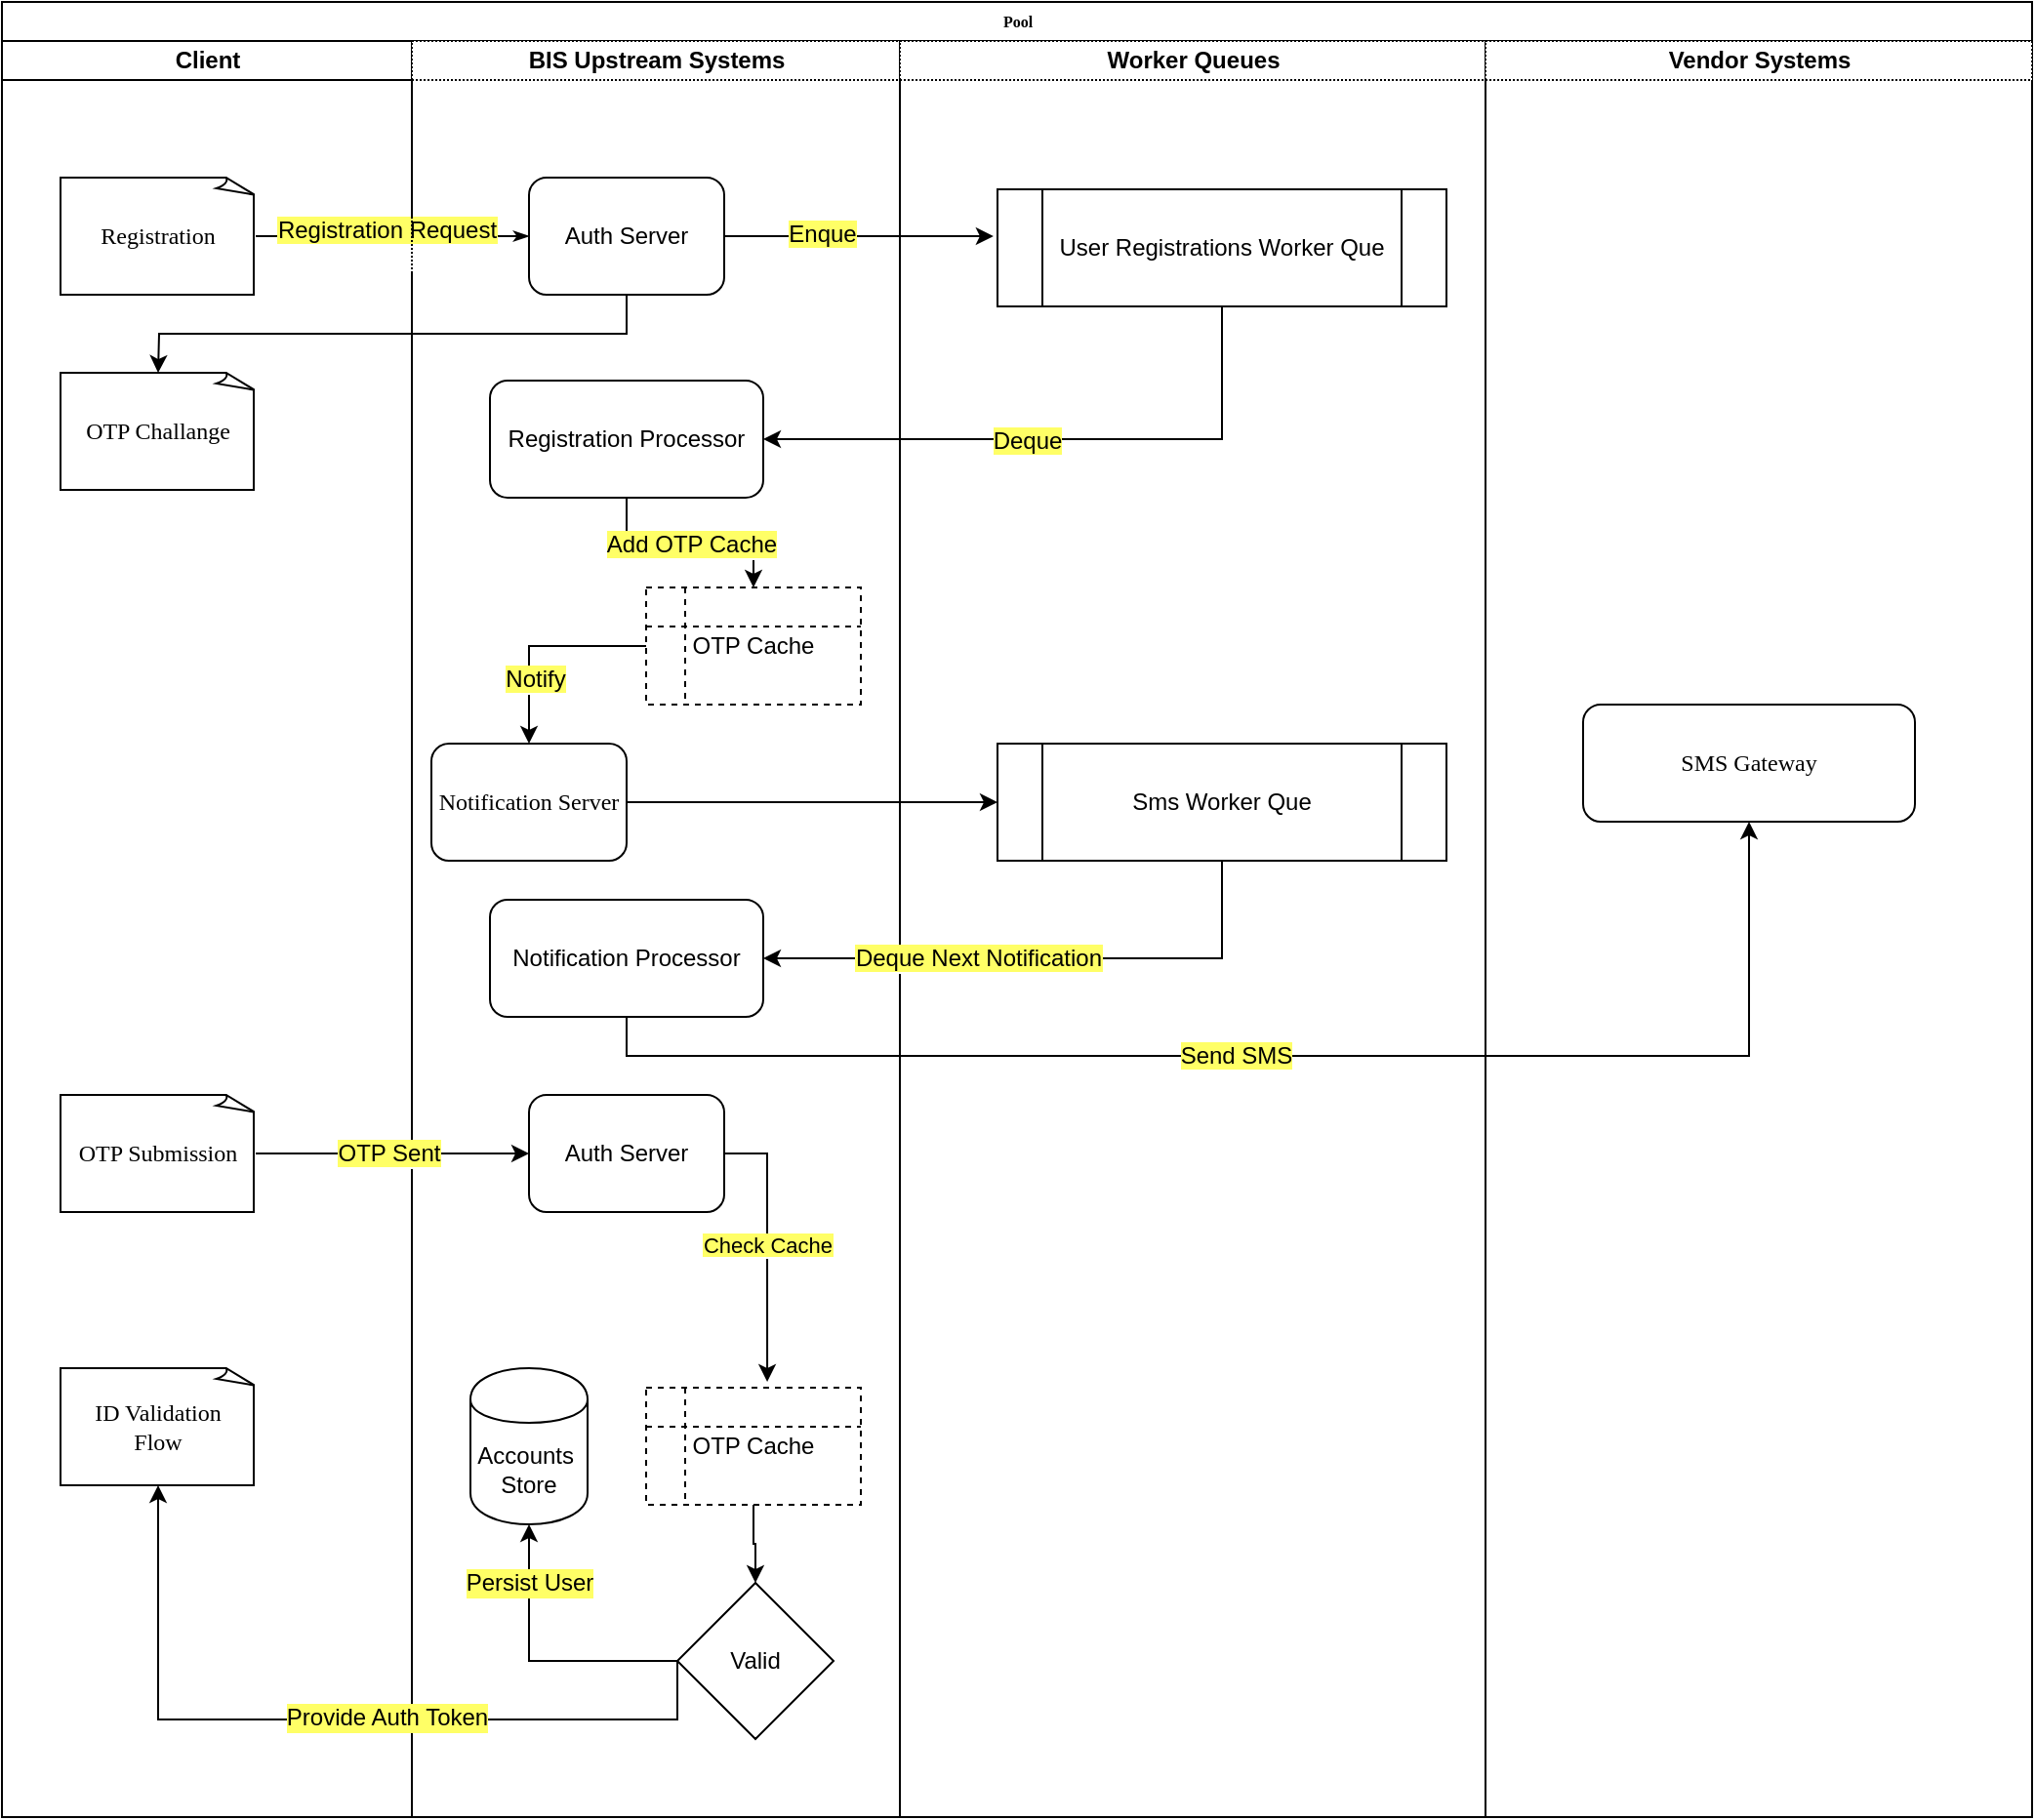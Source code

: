 <mxfile version="12.1.3" type="github" pages="3">
  <diagram id="dcyfM6stVvTlUoeN7eC1" name="Registration">
    <mxGraphModel dx="1412" dy="827" grid="1" gridSize="10" guides="1" tooltips="1" connect="1" arrows="1" fold="1" page="1" pageScale="1" pageWidth="827" pageHeight="1169" math="0" shadow="0">
      <root>
        <mxCell id="lUVY2qAvAQEqJGX8FMga-0"/>
        <mxCell id="lUVY2qAvAQEqJGX8FMga-1" parent="lUVY2qAvAQEqJGX8FMga-0"/>
        <mxCell id="lUVY2qAvAQEqJGX8FMga-2" value="Pool" style="swimlane;html=1;childLayout=stackLayout;startSize=20;rounded=0;shadow=0;labelBackgroundColor=none;strokeColor=#000000;strokeWidth=1;fillColor=#ffffff;fontFamily=Verdana;fontSize=8;fontColor=#000000;align=center;" vertex="1" parent="lUVY2qAvAQEqJGX8FMga-1">
          <mxGeometry x="70" y="40" width="1040" height="930" as="geometry"/>
        </mxCell>
        <mxCell id="lUVY2qAvAQEqJGX8FMga-3" value="Client" style="swimlane;html=1;startSize=20;" vertex="1" parent="lUVY2qAvAQEqJGX8FMga-2">
          <mxGeometry y="20" width="210" height="910" as="geometry"/>
        </mxCell>
        <mxCell id="lUVY2qAvAQEqJGX8FMga-4" value="&lt;font style=&quot;font-size: 12px&quot;&gt;Registration&lt;br&gt;&lt;/font&gt;" style="whiteSpace=wrap;html=1;shape=mxgraph.basic.document;shadow=0;fontFamily=Verdana;fontSize=8;fontColor=#000000;align=center;strokeColor=#000000;strokeWidth=1;fillColor=#ffffff;" vertex="1" parent="lUVY2qAvAQEqJGX8FMga-3">
          <mxGeometry x="30" y="70" width="100" height="60" as="geometry"/>
        </mxCell>
        <mxCell id="lUVY2qAvAQEqJGX8FMga-5" value="&lt;font style=&quot;font-size: 12px&quot;&gt;OTP Challange&lt;/font&gt;" style="whiteSpace=wrap;html=1;shape=mxgraph.basic.document;shadow=0;fontFamily=Verdana;fontSize=8;fontColor=#000000;align=center;strokeColor=#000000;strokeWidth=1;fillColor=#ffffff;" vertex="1" parent="lUVY2qAvAQEqJGX8FMga-3">
          <mxGeometry x="30" y="170" width="100" height="60" as="geometry"/>
        </mxCell>
        <mxCell id="lUVY2qAvAQEqJGX8FMga-6" value="&lt;font style=&quot;font-size: 12px&quot;&gt;OTP Submission&lt;/font&gt;" style="whiteSpace=wrap;html=1;shape=mxgraph.basic.document;shadow=0;fontFamily=Verdana;fontSize=8;fontColor=#000000;align=center;strokeColor=#000000;strokeWidth=1;fillColor=#ffffff;" vertex="1" parent="lUVY2qAvAQEqJGX8FMga-3">
          <mxGeometry x="30" y="540" width="100" height="60" as="geometry"/>
        </mxCell>
        <mxCell id="lUVY2qAvAQEqJGX8FMga-7" value="&lt;font style=&quot;font-size: 12px&quot;&gt;ID Validation&lt;br&gt;Flow&lt;br&gt;&lt;/font&gt;" style="whiteSpace=wrap;html=1;shape=mxgraph.basic.document;shadow=0;fontFamily=Verdana;fontSize=8;fontColor=#000000;align=center;strokeColor=#000000;strokeWidth=1;fillColor=#ffffff;" vertex="1" parent="lUVY2qAvAQEqJGX8FMga-3">
          <mxGeometry x="30" y="680" width="100" height="60" as="geometry"/>
        </mxCell>
        <mxCell id="lUVY2qAvAQEqJGX8FMga-8" style="edgeStyle=orthogonalEdgeStyle;rounded=1;html=1;labelBackgroundColor=none;startArrow=none;startFill=0;startSize=5;endArrow=classicThin;endFill=1;endSize=5;jettySize=auto;orthogonalLoop=1;strokeColor=#000000;strokeWidth=1;fontFamily=Verdana;fontSize=8;fontColor=#000000;entryX=0;entryY=0.5;entryDx=0;entryDy=0;" edge="1" parent="lUVY2qAvAQEqJGX8FMga-2" source="lUVY2qAvAQEqJGX8FMga-4" target="lUVY2qAvAQEqJGX8FMga-11">
          <mxGeometry relative="1" as="geometry">
            <mxPoint x="190" y="115" as="targetPoint"/>
          </mxGeometry>
        </mxCell>
        <mxCell id="lUVY2qAvAQEqJGX8FMga-9" value="&lt;span style=&quot;background-color: rgb(255 , 255 , 102)&quot;&gt;Registration Request&lt;br&gt;&lt;br&gt;&lt;/span&gt;" style="text;html=1;resizable=0;points=[];align=center;verticalAlign=middle;labelBackgroundColor=#ffffff;" vertex="1" connectable="0" parent="lUVY2qAvAQEqJGX8FMga-8">
          <mxGeometry x="-0.314" relative="1" as="geometry">
            <mxPoint x="19" y="4" as="offset"/>
          </mxGeometry>
        </mxCell>
        <mxCell id="lUVY2qAvAQEqJGX8FMga-10" value="BIS Upstream Systems" style="swimlane;html=1;startSize=20;dashed=1;dashPattern=1 1;" vertex="1" parent="lUVY2qAvAQEqJGX8FMga-2">
          <mxGeometry x="210" y="20" width="250" height="910" as="geometry"/>
        </mxCell>
        <mxCell id="lUVY2qAvAQEqJGX8FMga-11" value="&lt;p&gt;&lt;span id=&quot;docs-internal-guid-2077749d-7fff-49c3-02e4-d4d9bcf073a4&quot;&gt;&lt;span style=&quot;font-family: &amp;#34;arial&amp;#34; ; background-color: transparent ; vertical-align: baseline ; white-space: pre-wrap&quot;&gt;&lt;font style=&quot;font-size: 12px&quot;&gt;Auth Server&lt;/font&gt;&lt;/span&gt;&lt;/span&gt;&lt;/p&gt;" style="rounded=1;whiteSpace=wrap;html=1;shadow=0;labelBackgroundColor=none;strokeColor=#000000;strokeWidth=1;fillColor=#ffffff;fontFamily=Verdana;fontSize=8;fontColor=#000000;align=center;" vertex="1" parent="lUVY2qAvAQEqJGX8FMga-10">
          <mxGeometry x="60" y="70" width="100" height="60" as="geometry"/>
        </mxCell>
        <mxCell id="lUVY2qAvAQEqJGX8FMga-12" value="&lt;span style=&quot;font-family: &amp;#34;arial&amp;#34; ; font-size: 12px ; white-space: pre-wrap&quot;&gt;Notification Processor&lt;/span&gt;" style="rounded=1;whiteSpace=wrap;html=1;shadow=0;labelBackgroundColor=none;strokeColor=#000000;strokeWidth=1;fillColor=#ffffff;fontFamily=Verdana;fontSize=8;fontColor=#000000;align=center;" vertex="1" parent="lUVY2qAvAQEqJGX8FMga-10">
          <mxGeometry x="40" y="440" width="140" height="60" as="geometry"/>
        </mxCell>
        <mxCell id="lUVY2qAvAQEqJGX8FMga-13" value="OTP Cache" style="shape=internalStorage;whiteSpace=wrap;html=1;backgroundOutline=1;dashed=1;" vertex="1" parent="lUVY2qAvAQEqJGX8FMga-10">
          <mxGeometry x="120" y="280" width="110" height="60" as="geometry"/>
        </mxCell>
        <mxCell id="lUVY2qAvAQEqJGX8FMga-14" value="&lt;font style=&quot;font-size: 12px&quot;&gt;Notification Server&lt;/font&gt;" style="rounded=1;whiteSpace=wrap;html=1;shadow=0;labelBackgroundColor=none;strokeColor=#000000;strokeWidth=1;fillColor=#ffffff;fontFamily=Verdana;fontSize=8;fontColor=#000000;align=center;" vertex="1" parent="lUVY2qAvAQEqJGX8FMga-10">
          <mxGeometry x="10" y="360" width="100" height="60" as="geometry"/>
        </mxCell>
        <mxCell id="lUVY2qAvAQEqJGX8FMga-15" value="&lt;span style=&quot;background-color: rgb(255 , 255 , 102)&quot;&gt;Check Cache&lt;/span&gt;" style="edgeStyle=orthogonalEdgeStyle;rounded=0;orthogonalLoop=1;jettySize=auto;html=1;exitX=1;exitY=0.5;exitDx=0;exitDy=0;entryX=0.564;entryY=-0.05;entryDx=0;entryDy=0;entryPerimeter=0;" edge="1" parent="lUVY2qAvAQEqJGX8FMga-10" source="lUVY2qAvAQEqJGX8FMga-16" target="lUVY2qAvAQEqJGX8FMga-17">
          <mxGeometry relative="1" as="geometry"/>
        </mxCell>
        <mxCell id="lUVY2qAvAQEqJGX8FMga-16" value="&lt;p&gt;&lt;span id=&quot;docs-internal-guid-2077749d-7fff-49c3-02e4-d4d9bcf073a4&quot;&gt;&lt;span style=&quot;font-family: &amp;#34;arial&amp;#34; ; background-color: transparent ; vertical-align: baseline ; white-space: pre-wrap&quot;&gt;&lt;font style=&quot;font-size: 12px&quot;&gt;Auth Server&lt;/font&gt;&lt;/span&gt;&lt;/span&gt;&lt;/p&gt;" style="rounded=1;whiteSpace=wrap;html=1;shadow=0;labelBackgroundColor=none;strokeColor=#000000;strokeWidth=1;fillColor=#ffffff;fontFamily=Verdana;fontSize=8;fontColor=#000000;align=center;" vertex="1" parent="lUVY2qAvAQEqJGX8FMga-10">
          <mxGeometry x="60" y="540" width="100" height="60" as="geometry"/>
        </mxCell>
        <mxCell id="lUVY2qAvAQEqJGX8FMga-47" style="edgeStyle=orthogonalEdgeStyle;rounded=0;orthogonalLoop=1;jettySize=auto;html=1;exitX=0.5;exitY=1;exitDx=0;exitDy=0;" edge="1" parent="lUVY2qAvAQEqJGX8FMga-10" source="lUVY2qAvAQEqJGX8FMga-17" target="lUVY2qAvAQEqJGX8FMga-42">
          <mxGeometry relative="1" as="geometry"/>
        </mxCell>
        <mxCell id="lUVY2qAvAQEqJGX8FMga-17" value="OTP Cache" style="shape=internalStorage;whiteSpace=wrap;html=1;backgroundOutline=1;dashed=1;" vertex="1" parent="lUVY2qAvAQEqJGX8FMga-10">
          <mxGeometry x="120" y="690" width="110" height="60" as="geometry"/>
        </mxCell>
        <mxCell id="lUVY2qAvAQEqJGX8FMga-41" value="Accounts&amp;nbsp;&lt;br&gt;Store" style="shape=cylinder;whiteSpace=wrap;html=1;boundedLbl=1;backgroundOutline=1;" vertex="1" parent="lUVY2qAvAQEqJGX8FMga-10">
          <mxGeometry x="30" y="680" width="60" height="80" as="geometry"/>
        </mxCell>
        <mxCell id="lUVY2qAvAQEqJGX8FMga-43" style="edgeStyle=orthogonalEdgeStyle;rounded=0;orthogonalLoop=1;jettySize=auto;html=1;exitX=0;exitY=0.5;exitDx=0;exitDy=0;" edge="1" parent="lUVY2qAvAQEqJGX8FMga-10" source="lUVY2qAvAQEqJGX8FMga-42" target="lUVY2qAvAQEqJGX8FMga-41">
          <mxGeometry relative="1" as="geometry"/>
        </mxCell>
        <mxCell id="lUVY2qAvAQEqJGX8FMga-51" value="Persist User" style="text;html=1;resizable=0;points=[];align=center;verticalAlign=middle;labelBackgroundColor=#FFFF66;" vertex="1" connectable="0" parent="lUVY2qAvAQEqJGX8FMga-43">
          <mxGeometry y="-1" relative="1" as="geometry">
            <mxPoint x="-3" y="-39" as="offset"/>
          </mxGeometry>
        </mxCell>
        <mxCell id="lUVY2qAvAQEqJGX8FMga-42" value="Valid" style="rhombus;whiteSpace=wrap;html=1;" vertex="1" parent="lUVY2qAvAQEqJGX8FMga-10">
          <mxGeometry x="136" y="790" width="80" height="80" as="geometry"/>
        </mxCell>
        <mxCell id="lUVY2qAvAQEqJGX8FMga-36" style="edgeStyle=orthogonalEdgeStyle;rounded=0;orthogonalLoop=1;jettySize=auto;html=1;exitX=0;exitY=0.5;exitDx=0;exitDy=0;entryX=0.5;entryY=0;entryDx=0;entryDy=0;" edge="1" parent="lUVY2qAvAQEqJGX8FMga-10" source="lUVY2qAvAQEqJGX8FMga-13" target="lUVY2qAvAQEqJGX8FMga-14">
          <mxGeometry relative="1" as="geometry"/>
        </mxCell>
        <mxCell id="lUVY2qAvAQEqJGX8FMga-56" value="&lt;font color=&quot;#000000&quot; style=&quot;background-color: rgb(255 , 255 , 102)&quot;&gt;Notify&lt;/font&gt;" style="text;html=1;resizable=0;points=[];align=center;verticalAlign=middle;labelBackgroundColor=#ffffff;fontColor=#FFFF66;" vertex="1" connectable="0" parent="lUVY2qAvAQEqJGX8FMga-36">
          <mxGeometry x="0.036" y="17" relative="1" as="geometry">
            <mxPoint as="offset"/>
          </mxGeometry>
        </mxCell>
        <mxCell id="lUVY2qAvAQEqJGX8FMga-18" value="Worker Queues" style="swimlane;html=1;startSize=20;dashed=1;dashPattern=1 1;" vertex="1" parent="lUVY2qAvAQEqJGX8FMga-2">
          <mxGeometry x="460" y="20" width="300" height="910" as="geometry"/>
        </mxCell>
        <mxCell id="lUVY2qAvAQEqJGX8FMga-19" value="&lt;span id=&quot;docs-internal-guid-0f14bd20-7fff-1467-3f81-4064697fa3dc&quot;&gt;&lt;span style=&quot;font-family: &amp;#34;arial&amp;#34; ; background-color: transparent ; vertical-align: baseline ; white-space: pre-wrap&quot;&gt;&lt;font style=&quot;font-size: 12px&quot;&gt;User Registrations Worker Que&lt;/font&gt;&lt;/span&gt;&lt;/span&gt;" style="shape=process;whiteSpace=wrap;html=1;backgroundOutline=1;" vertex="1" parent="lUVY2qAvAQEqJGX8FMga-18">
          <mxGeometry x="50" y="76" width="230" height="60" as="geometry"/>
        </mxCell>
        <mxCell id="lUVY2qAvAQEqJGX8FMga-20" value="&lt;span id=&quot;docs-internal-guid-0f14bd20-7fff-1467-3f81-4064697fa3dc&quot;&gt;&lt;span style=&quot;font-family: &amp;#34;arial&amp;#34; ; background-color: transparent ; vertical-align: baseline ; white-space: pre-wrap&quot;&gt;&lt;font style=&quot;font-size: 12px&quot;&gt;Sms Worker Que&lt;/font&gt;&lt;/span&gt;&lt;/span&gt;" style="shape=process;whiteSpace=wrap;html=1;backgroundOutline=1;" vertex="1" parent="lUVY2qAvAQEqJGX8FMga-18">
          <mxGeometry x="50" y="360" width="230" height="60" as="geometry"/>
        </mxCell>
        <mxCell id="lUVY2qAvAQEqJGX8FMga-21" value="Vendor Systems" style="swimlane;html=1;startSize=20;dashed=1;dashPattern=1 1;" vertex="1" parent="lUVY2qAvAQEqJGX8FMga-2">
          <mxGeometry x="760" y="20" width="280" height="910" as="geometry"/>
        </mxCell>
        <mxCell id="lUVY2qAvAQEqJGX8FMga-22" value="&lt;font style=&quot;font-size: 12px&quot;&gt;SMS Gateway&lt;/font&gt;" style="rounded=1;whiteSpace=wrap;html=1;shadow=0;labelBackgroundColor=none;strokeColor=#000000;strokeWidth=1;fillColor=#ffffff;fontFamily=Verdana;fontSize=8;fontColor=#000000;align=center;" vertex="1" parent="lUVY2qAvAQEqJGX8FMga-21">
          <mxGeometry x="50" y="340" width="170" height="60" as="geometry"/>
        </mxCell>
        <mxCell id="lUVY2qAvAQEqJGX8FMga-23" style="edgeStyle=orthogonalEdgeStyle;rounded=0;orthogonalLoop=1;jettySize=auto;html=1;exitX=1;exitY=0.5;exitDx=0;exitDy=0;entryX=-0.009;entryY=0.4;entryDx=0;entryDy=0;entryPerimeter=0;" edge="1" parent="lUVY2qAvAQEqJGX8FMga-2" source="lUVY2qAvAQEqJGX8FMga-11" target="lUVY2qAvAQEqJGX8FMga-19">
          <mxGeometry relative="1" as="geometry"/>
        </mxCell>
        <mxCell id="lUVY2qAvAQEqJGX8FMga-24" value="&lt;span style=&quot;background-color: rgb(255 , 255 , 102)&quot;&gt;Enque&lt;/span&gt;" style="text;html=1;resizable=0;points=[];align=center;verticalAlign=middle;labelBackgroundColor=#ffffff;" vertex="1" connectable="0" parent="lUVY2qAvAQEqJGX8FMga-23">
          <mxGeometry x="-0.273" y="-2" relative="1" as="geometry">
            <mxPoint y="-3" as="offset"/>
          </mxGeometry>
        </mxCell>
        <mxCell id="lUVY2qAvAQEqJGX8FMga-25" style="edgeStyle=orthogonalEdgeStyle;rounded=0;orthogonalLoop=1;jettySize=auto;html=1;exitX=1;exitY=0.5;exitDx=0;exitDy=0;entryX=0;entryY=0.5;entryDx=0;entryDy=0;" edge="1" parent="lUVY2qAvAQEqJGX8FMga-2" source="lUVY2qAvAQEqJGX8FMga-14" target="lUVY2qAvAQEqJGX8FMga-20">
          <mxGeometry relative="1" as="geometry"/>
        </mxCell>
        <mxCell id="lUVY2qAvAQEqJGX8FMga-26" style="edgeStyle=orthogonalEdgeStyle;rounded=0;orthogonalLoop=1;jettySize=auto;html=1;exitX=0.5;exitY=1;exitDx=0;exitDy=0;entryX=1;entryY=0.5;entryDx=0;entryDy=0;" edge="1" parent="lUVY2qAvAQEqJGX8FMga-2" source="lUVY2qAvAQEqJGX8FMga-20" target="lUVY2qAvAQEqJGX8FMga-12">
          <mxGeometry relative="1" as="geometry"/>
        </mxCell>
        <mxCell id="lUVY2qAvAQEqJGX8FMga-27" value="&lt;span style=&quot;background-color: rgb(255 , 255 , 102)&quot;&gt;Deque Next Notification&lt;/span&gt;" style="text;html=1;resizable=0;points=[];align=center;verticalAlign=middle;labelBackgroundColor=#ffffff;" vertex="1" connectable="0" parent="lUVY2qAvAQEqJGX8FMga-26">
          <mxGeometry x="0.228" relative="1" as="geometry">
            <mxPoint as="offset"/>
          </mxGeometry>
        </mxCell>
        <mxCell id="lUVY2qAvAQEqJGX8FMga-28" style="edgeStyle=orthogonalEdgeStyle;rounded=0;orthogonalLoop=1;jettySize=auto;html=1;exitX=0.5;exitY=1;exitDx=0;exitDy=0;entryX=0.5;entryY=1;entryDx=0;entryDy=0;" edge="1" parent="lUVY2qAvAQEqJGX8FMga-2" source="lUVY2qAvAQEqJGX8FMga-12" target="lUVY2qAvAQEqJGX8FMga-22">
          <mxGeometry relative="1" as="geometry"/>
        </mxCell>
        <mxCell id="lUVY2qAvAQEqJGX8FMga-53" value="&lt;font color=&quot;#000000&quot; style=&quot;background-color: rgb(255 , 255 , 102)&quot;&gt;Send SMS&lt;/font&gt;" style="text;html=1;resizable=0;points=[];align=center;verticalAlign=middle;labelBackgroundColor=#ffffff;fontColor=#FFFF66;" vertex="1" connectable="0" parent="lUVY2qAvAQEqJGX8FMga-28">
          <mxGeometry x="-0.15" y="2" relative="1" as="geometry">
            <mxPoint x="28" y="2" as="offset"/>
          </mxGeometry>
        </mxCell>
        <mxCell id="lUVY2qAvAQEqJGX8FMga-29" style="edgeStyle=orthogonalEdgeStyle;rounded=0;orthogonalLoop=1;jettySize=auto;html=1;exitX=1;exitY=0.5;exitDx=0;exitDy=0;exitPerimeter=0;entryX=0;entryY=0.5;entryDx=0;entryDy=0;" edge="1" parent="lUVY2qAvAQEqJGX8FMga-2" source="lUVY2qAvAQEqJGX8FMga-6" target="lUVY2qAvAQEqJGX8FMga-16">
          <mxGeometry relative="1" as="geometry"/>
        </mxCell>
        <mxCell id="lUVY2qAvAQEqJGX8FMga-30" value="&lt;span style=&quot;background-color: rgb(255 , 255 , 102)&quot;&gt;OTP Sent&lt;/span&gt;" style="text;html=1;resizable=0;points=[];align=center;verticalAlign=middle;labelBackgroundColor=#ffffff;" vertex="1" connectable="0" parent="lUVY2qAvAQEqJGX8FMga-29">
          <mxGeometry x="-0.2" y="-3" relative="1" as="geometry">
            <mxPoint x="12" y="-3" as="offset"/>
          </mxGeometry>
        </mxCell>
        <mxCell id="lUVY2qAvAQEqJGX8FMga-48" style="edgeStyle=orthogonalEdgeStyle;rounded=0;orthogonalLoop=1;jettySize=auto;html=1;exitX=0;exitY=0.5;exitDx=0;exitDy=0;" edge="1" parent="lUVY2qAvAQEqJGX8FMga-2" source="lUVY2qAvAQEqJGX8FMga-42" target="lUVY2qAvAQEqJGX8FMga-7">
          <mxGeometry relative="1" as="geometry">
            <Array as="points">
              <mxPoint x="346" y="880"/>
              <mxPoint x="80" y="880"/>
            </Array>
          </mxGeometry>
        </mxCell>
        <mxCell id="lUVY2qAvAQEqJGX8FMga-50" value="Provide Auth Token" style="text;html=1;resizable=0;points=[];align=center;verticalAlign=middle;labelBackgroundColor=#FFFF66;" vertex="1" connectable="0" parent="lUVY2qAvAQEqJGX8FMga-48">
          <mxGeometry x="-0.14" y="-1" relative="1" as="geometry">
            <mxPoint as="offset"/>
          </mxGeometry>
        </mxCell>
        <mxCell id="lUVY2qAvAQEqJGX8FMga-32" style="edgeStyle=orthogonalEdgeStyle;rounded=0;orthogonalLoop=1;jettySize=auto;html=1;exitX=0.5;exitY=1;exitDx=0;exitDy=0;" edge="1" parent="lUVY2qAvAQEqJGX8FMga-1" source="lUVY2qAvAQEqJGX8FMga-11">
          <mxGeometry relative="1" as="geometry">
            <mxPoint x="150" y="230" as="targetPoint"/>
          </mxGeometry>
        </mxCell>
        <mxCell id="lUVY2qAvAQEqJGX8FMga-34" value="Text" style="text;html=1;resizable=0;points=[];autosize=1;align=left;verticalAlign=top;spacingTop=-4;" vertex="1" parent="lUVY2qAvAQEqJGX8FMga-1">
          <mxGeometry x="396" y="274" width="40" height="20" as="geometry"/>
        </mxCell>
        <mxCell id="lUVY2qAvAQEqJGX8FMga-35" style="edgeStyle=orthogonalEdgeStyle;rounded=0;orthogonalLoop=1;jettySize=auto;html=1;exitX=0.5;exitY=1;exitDx=0;exitDy=0;entryX=0.5;entryY=0;entryDx=0;entryDy=0;" edge="1" parent="lUVY2qAvAQEqJGX8FMga-1" source="lUVY2qAvAQEqJGX8FMga-37" target="lUVY2qAvAQEqJGX8FMga-13">
          <mxGeometry relative="1" as="geometry"/>
        </mxCell>
        <mxCell id="lUVY2qAvAQEqJGX8FMga-54" value="&lt;font color=&quot;#000000&quot; style=&quot;background-color: rgb(255 , 255 , 102)&quot;&gt;Add OTP Cache&lt;/font&gt;" style="text;html=1;resizable=0;points=[];align=center;verticalAlign=middle;labelBackgroundColor=#ffffff;fontColor=#FFFF66;" vertex="1" connectable="0" parent="lUVY2qAvAQEqJGX8FMga-35">
          <mxGeometry x="0.009" y="-1" relative="1" as="geometry">
            <mxPoint as="offset"/>
          </mxGeometry>
        </mxCell>
        <mxCell id="lUVY2qAvAQEqJGX8FMga-37" value="&lt;p&gt;&lt;font face=&quot;arial&quot;&gt;&lt;span style=&quot;font-size: 12px ; white-space: pre-wrap&quot;&gt;Registration Processor&lt;/span&gt;&lt;/font&gt;&lt;/p&gt;" style="rounded=1;whiteSpace=wrap;html=1;shadow=0;labelBackgroundColor=none;strokeColor=#000000;strokeWidth=1;fillColor=#ffffff;fontFamily=Verdana;fontSize=8;fontColor=#000000;align=center;" vertex="1" parent="lUVY2qAvAQEqJGX8FMga-1">
          <mxGeometry x="320" y="234" width="140" height="60" as="geometry"/>
        </mxCell>
        <mxCell id="lUVY2qAvAQEqJGX8FMga-38" style="edgeStyle=orthogonalEdgeStyle;rounded=0;orthogonalLoop=1;jettySize=auto;html=1;exitX=0.5;exitY=1;exitDx=0;exitDy=0;entryX=1;entryY=0.5;entryDx=0;entryDy=0;" edge="1" parent="lUVY2qAvAQEqJGX8FMga-1" source="lUVY2qAvAQEqJGX8FMga-19" target="lUVY2qAvAQEqJGX8FMga-37">
          <mxGeometry relative="1" as="geometry"/>
        </mxCell>
        <mxCell id="lUVY2qAvAQEqJGX8FMga-58" value="&lt;font color=&quot;#000000&quot; style=&quot;background-color: rgb(255 , 255 , 102)&quot;&gt;Deque&lt;/font&gt;" style="text;html=1;resizable=0;points=[];align=center;verticalAlign=middle;labelBackgroundColor=#ffffff;fontColor=#FFFF66;" vertex="1" connectable="0" parent="lUVY2qAvAQEqJGX8FMga-38">
          <mxGeometry x="0.109" y="1" relative="1" as="geometry">
            <mxPoint as="offset"/>
          </mxGeometry>
        </mxCell>
      </root>
    </mxGraphModel>
  </diagram>
  <diagram name="ID" id="74e2e168-ea6b-b213-b513-2b3c1d86103e">
    <mxGraphModel dx="1412" dy="827" grid="1" gridSize="10" guides="1" tooltips="1" connect="1" arrows="1" fold="1" page="1" pageScale="1" pageWidth="1100" pageHeight="850" background="#ffffff" math="0" shadow="0">
      <root>
        <mxCell id="0"/>
        <mxCell id="1" parent="0"/>
        <mxCell id="z_7m-ZPOb9QHffYncX77-1" value="Pool" style="swimlane;html=1;childLayout=stackLayout;startSize=20;rounded=0;shadow=0;labelBackgroundColor=none;strokeColor=#000000;strokeWidth=1;fillColor=#ffffff;fontFamily=Verdana;fontSize=8;fontColor=#000000;align=center;" vertex="1" parent="1">
          <mxGeometry x="70" y="40" width="1040" height="930" as="geometry"/>
        </mxCell>
        <mxCell id="z_7m-ZPOb9QHffYncX77-2" value="Client" style="swimlane;html=1;startSize=20;" vertex="1" parent="z_7m-ZPOb9QHffYncX77-1">
          <mxGeometry y="20" width="210" height="910" as="geometry"/>
        </mxCell>
        <mxCell id="z_7m-ZPOb9QHffYncX77-4" value="&lt;span style=&quot;font-size: 12px&quot;&gt;User &lt;br&gt;Dashboard&lt;br&gt;&lt;/span&gt;" style="whiteSpace=wrap;html=1;shape=mxgraph.basic.document;shadow=0;fontFamily=Verdana;fontSize=8;fontColor=#000000;align=center;strokeColor=#000000;strokeWidth=1;fillColor=#ffffff;" vertex="1" parent="z_7m-ZPOb9QHffYncX77-2">
          <mxGeometry x="30" y="550" width="100" height="60" as="geometry"/>
        </mxCell>
        <mxCell id="8EhYvlwMzN4X5RwRCufA-3" value="&lt;font color=&quot;#000000&quot;&gt;&lt;span style=&quot;background-color: rgb(255 , 255 , 255)&quot;&gt;Live Socket&lt;/span&gt;&lt;/font&gt;" style="rounded=0;whiteSpace=wrap;html=1;labelBackgroundColor=#FFFF66;fontColor=#FFFF66;" vertex="1" parent="z_7m-ZPOb9QHffYncX77-2">
          <mxGeometry x="30" y="40" width="100" height="60" as="geometry"/>
        </mxCell>
        <mxCell id="z_7m-ZPOb9QHffYncX77-3" value="&lt;font style=&quot;font-size: 12px&quot;&gt;ID Verification&amp;nbsp;&lt;br&gt;Form&lt;br&gt;&lt;/font&gt;" style="whiteSpace=wrap;html=1;shape=mxgraph.basic.document;shadow=0;fontFamily=Verdana;fontSize=8;fontColor=#000000;align=center;strokeColor=#000000;strokeWidth=1;fillColor=#ffffff;" vertex="1" parent="z_7m-ZPOb9QHffYncX77-2">
          <mxGeometry x="30" y="180" width="100" height="60" as="geometry"/>
        </mxCell>
        <mxCell id="jTRhSg3KFsaBN_3wpr6J-5" style="edgeStyle=orthogonalEdgeStyle;rounded=0;orthogonalLoop=1;jettySize=auto;html=1;exitX=0.5;exitY=1;exitDx=0;exitDy=0;entryX=0.5;entryY=0;entryDx=0;entryDy=0;entryPerimeter=0;fontColor=#FFFF66;" edge="1" parent="z_7m-ZPOb9QHffYncX77-2" source="8EhYvlwMzN4X5RwRCufA-57" target="z_7m-ZPOb9QHffYncX77-4">
          <mxGeometry relative="1" as="geometry"/>
        </mxCell>
        <mxCell id="8EhYvlwMzN4X5RwRCufA-57" value="&lt;font color=&quot;#000000&quot;&gt;&lt;span style=&quot;background-color: rgb(255 , 255 , 255)&quot;&gt;Live Socket&lt;/span&gt;&lt;/font&gt;" style="rounded=0;whiteSpace=wrap;html=1;labelBackgroundColor=#FFFF66;fontColor=#FFFF66;" vertex="1" parent="z_7m-ZPOb9QHffYncX77-2">
          <mxGeometry x="30" y="440" width="100" height="60" as="geometry"/>
        </mxCell>
        <mxCell id="z_7m-ZPOb9QHffYncX77-9" value="BIS Upstream Systems" style="swimlane;html=1;startSize=20;dashed=1;dashPattern=1 1;" vertex="1" parent="z_7m-ZPOb9QHffYncX77-1">
          <mxGeometry x="210" y="20" width="250" height="910" as="geometry"/>
        </mxCell>
        <mxCell id="z_7m-ZPOb9QHffYncX77-10" value="&lt;p&gt;&lt;span id=&quot;docs-internal-guid-2077749d-7fff-49c3-02e4-d4d9bcf073a4&quot;&gt;&lt;span style=&quot;font-family: &amp;#34;arial&amp;#34; ; background-color: transparent ; vertical-align: baseline ; white-space: pre-wrap&quot;&gt;&lt;font style=&quot;font-size: 12px&quot;&gt;Auth Server&lt;/font&gt;&lt;/span&gt;&lt;/span&gt;&lt;/p&gt;" style="rounded=1;whiteSpace=wrap;html=1;shadow=0;labelBackgroundColor=none;strokeColor=#000000;strokeWidth=1;fillColor=#ffffff;fontFamily=Verdana;fontSize=8;fontColor=#000000;align=center;" vertex="1" parent="z_7m-ZPOb9QHffYncX77-9">
          <mxGeometry x="70" y="140" width="100" height="60" as="geometry"/>
        </mxCell>
        <mxCell id="z_7m-ZPOb9QHffYncX77-44" value="&lt;p&gt;&lt;font face=&quot;arial&quot;&gt;&lt;span style=&quot;font-size: 12px ; white-space: pre-wrap&quot;&gt;Validation Processor&lt;/span&gt;&lt;/font&gt;&lt;/p&gt;" style="rounded=1;whiteSpace=wrap;html=1;shadow=0;labelBackgroundColor=none;strokeColor=#000000;strokeWidth=1;fillColor=#ffffff;fontFamily=Verdana;fontSize=8;fontColor=#000000;align=center;" vertex="1" parent="z_7m-ZPOb9QHffYncX77-9">
          <mxGeometry x="40" y="240" width="140" height="60" as="geometry"/>
        </mxCell>
        <mxCell id="8EhYvlwMzN4X5RwRCufA-9" value="&lt;font color=&quot;#000000&quot; style=&quot;background-color: rgb(255 , 255 , 102)&quot;&gt;Authenticate&lt;/font&gt;" style="edgeStyle=orthogonalEdgeStyle;rounded=0;orthogonalLoop=1;jettySize=auto;html=1;entryX=0.5;entryY=0;entryDx=0;entryDy=0;fontColor=#FFFF66;" edge="1" parent="z_7m-ZPOb9QHffYncX77-9" source="8EhYvlwMzN4X5RwRCufA-7" target="z_7m-ZPOb9QHffYncX77-10">
          <mxGeometry relative="1" as="geometry"/>
        </mxCell>
        <mxCell id="8EhYvlwMzN4X5RwRCufA-7" value="&lt;p&gt;&lt;span id=&quot;docs-internal-guid-2077749d-7fff-49c3-02e4-d4d9bcf073a4&quot;&gt;&lt;span style=&quot;font-family: &amp;#34;arial&amp;#34; ; background-color: transparent ; vertical-align: baseline ; white-space: pre-wrap&quot;&gt;&lt;font style=&quot;font-size: 12px&quot;&gt;Notification&lt;/font&gt;&lt;/span&gt;&lt;/span&gt;&lt;/p&gt;&lt;p&gt;&lt;span&gt;&lt;span style=&quot;font-family: &amp;#34;arial&amp;#34; ; background-color: transparent ; vertical-align: baseline ; white-space: pre-wrap&quot;&gt;&lt;font style=&quot;font-size: 12px&quot;&gt;Server&lt;/font&gt;&lt;/span&gt;&lt;/span&gt;&lt;/p&gt;" style="rounded=1;whiteSpace=wrap;html=1;shadow=0;labelBackgroundColor=none;strokeColor=#000000;strokeWidth=1;fillColor=#ffffff;fontFamily=Verdana;fontSize=8;fontColor=#000000;align=center;" vertex="1" parent="z_7m-ZPOb9QHffYncX77-9">
          <mxGeometry x="70" y="30" width="100" height="50" as="geometry"/>
        </mxCell>
        <mxCell id="jTRhSg3KFsaBN_3wpr6J-1" value="Accounts&amp;nbsp;&lt;br&gt;Store" style="shape=cylinder;whiteSpace=wrap;html=1;boundedLbl=1;backgroundOutline=1;" vertex="1" parent="z_7m-ZPOb9QHffYncX77-9">
          <mxGeometry x="160" y="440" width="60" height="80" as="geometry"/>
        </mxCell>
        <mxCell id="z_7m-ZPOb9QHffYncX77-24" value="Worker Queues" style="swimlane;html=1;startSize=20;dashed=1;dashPattern=1 1;" vertex="1" parent="z_7m-ZPOb9QHffYncX77-1">
          <mxGeometry x="460" y="20" width="300" height="910" as="geometry"/>
        </mxCell>
        <mxCell id="z_7m-ZPOb9QHffYncX77-25" value="&lt;span id=&quot;docs-internal-guid-0f14bd20-7fff-1467-3f81-4064697fa3dc&quot;&gt;&lt;span style=&quot;font-family: &amp;#34;arial&amp;#34; ; background-color: transparent ; vertical-align: baseline ; white-space: pre-wrap&quot;&gt;&lt;font style=&quot;font-size: 12px&quot;&gt;User Validation&lt;br/&gt;Worker Queue&lt;/font&gt;&lt;/span&gt;&lt;/span&gt;" style="shape=process;whiteSpace=wrap;html=1;backgroundOutline=1;" vertex="1" parent="z_7m-ZPOb9QHffYncX77-24">
          <mxGeometry x="50" y="76" width="230" height="60" as="geometry"/>
        </mxCell>
        <mxCell id="z_7m-ZPOb9QHffYncX77-29" style="edgeStyle=orthogonalEdgeStyle;rounded=0;orthogonalLoop=1;jettySize=auto;html=1;exitX=1;exitY=0.5;exitDx=0;exitDy=0;entryX=-0.009;entryY=0.4;entryDx=0;entryDy=0;entryPerimeter=0;" edge="1" parent="z_7m-ZPOb9QHffYncX77-1" source="z_7m-ZPOb9QHffYncX77-10" target="z_7m-ZPOb9QHffYncX77-25">
          <mxGeometry relative="1" as="geometry">
            <Array as="points">
              <mxPoint x="490" y="190"/>
              <mxPoint x="490" y="120"/>
            </Array>
          </mxGeometry>
        </mxCell>
        <mxCell id="z_7m-ZPOb9QHffYncX77-30" value="&lt;span style=&quot;background-color: rgb(255 , 255 , 102)&quot;&gt;Enque&lt;/span&gt;" style="text;html=1;resizable=0;points=[];align=center;verticalAlign=middle;labelBackgroundColor=#ffffff;" vertex="1" connectable="0" parent="z_7m-ZPOb9QHffYncX77-29">
          <mxGeometry x="-0.273" y="-2" relative="1" as="geometry">
            <mxPoint x="8" y="-2" as="offset"/>
          </mxGeometry>
        </mxCell>
        <mxCell id="z_7m-ZPOb9QHffYncX77-45" style="edgeStyle=orthogonalEdgeStyle;rounded=0;orthogonalLoop=1;jettySize=auto;html=1;exitX=0.5;exitY=1;exitDx=0;exitDy=0;entryX=1;entryY=0.5;entryDx=0;entryDy=0;" edge="1" parent="z_7m-ZPOb9QHffYncX77-1" source="z_7m-ZPOb9QHffYncX77-25" target="z_7m-ZPOb9QHffYncX77-44">
          <mxGeometry relative="1" as="geometry"/>
        </mxCell>
        <mxCell id="z_7m-ZPOb9QHffYncX77-46" value="&lt;font color=&quot;#000000&quot; style=&quot;background-color: rgb(255 , 255 , 102)&quot;&gt;Deque&lt;/font&gt;" style="text;html=1;resizable=0;points=[];align=center;verticalAlign=middle;labelBackgroundColor=#ffffff;fontColor=#FFFF66;" vertex="1" connectable="0" parent="z_7m-ZPOb9QHffYncX77-45">
          <mxGeometry x="0.109" y="1" relative="1" as="geometry">
            <mxPoint x="-94" y="-1" as="offset"/>
          </mxGeometry>
        </mxCell>
        <mxCell id="z_7m-ZPOb9QHffYncX77-7" style="edgeStyle=orthogonalEdgeStyle;rounded=1;html=1;labelBackgroundColor=none;startArrow=none;startFill=0;startSize=5;endArrow=classicThin;endFill=1;endSize=5;jettySize=auto;orthogonalLoop=1;strokeColor=#000000;strokeWidth=1;fontFamily=Verdana;fontSize=8;fontColor=#000000;entryX=0;entryY=0.5;entryDx=0;entryDy=0;" edge="1" parent="z_7m-ZPOb9QHffYncX77-1" source="z_7m-ZPOb9QHffYncX77-3" target="z_7m-ZPOb9QHffYncX77-10">
          <mxGeometry relative="1" as="geometry">
            <mxPoint x="190" y="115" as="targetPoint"/>
          </mxGeometry>
        </mxCell>
        <mxCell id="z_7m-ZPOb9QHffYncX77-8" value="&lt;span style=&quot;background-color: rgb(255 , 255 , 102)&quot;&gt;Verification Request&lt;br&gt;Sent&lt;br&gt;&lt;/span&gt;" style="text;html=1;resizable=0;points=[];align=center;verticalAlign=middle;labelBackgroundColor=#ffffff;" vertex="1" connectable="0" parent="z_7m-ZPOb9QHffYncX77-7">
          <mxGeometry x="-0.314" relative="1" as="geometry">
            <mxPoint x="22" as="offset"/>
          </mxGeometry>
        </mxCell>
        <mxCell id="8EhYvlwMzN4X5RwRCufA-8" style="edgeStyle=orthogonalEdgeStyle;rounded=0;orthogonalLoop=1;jettySize=auto;html=1;entryX=0;entryY=0.4;entryDx=0;entryDy=0;entryPerimeter=0;fontColor=#FFFF66;" edge="1" parent="z_7m-ZPOb9QHffYncX77-1" source="8EhYvlwMzN4X5RwRCufA-3" target="8EhYvlwMzN4X5RwRCufA-7">
          <mxGeometry relative="1" as="geometry"/>
        </mxCell>
        <mxCell id="8EhYvlwMzN4X5RwRCufA-13" value="&lt;font color=&quot;#000000&quot; style=&quot;background-color: rgb(255 , 255 , 102)&quot;&gt;Connect&lt;/font&gt;" style="text;html=1;resizable=0;points=[];align=center;verticalAlign=middle;labelBackgroundColor=#ffffff;fontColor=#FFFF66;" vertex="1" connectable="0" parent="8EhYvlwMzN4X5RwRCufA-8">
          <mxGeometry x="0.212" y="-1" relative="1" as="geometry">
            <mxPoint as="offset"/>
          </mxGeometry>
        </mxCell>
        <mxCell id="8EhYvlwMzN4X5RwRCufA-10" style="edgeStyle=orthogonalEdgeStyle;rounded=0;orthogonalLoop=1;jettySize=auto;html=1;exitX=0;exitY=0.75;exitDx=0;exitDy=0;entryX=0.5;entryY=0;entryDx=0;entryDy=0;entryPerimeter=0;fontColor=#FFFF66;" edge="1" parent="z_7m-ZPOb9QHffYncX77-1" source="8EhYvlwMzN4X5RwRCufA-7" target="z_7m-ZPOb9QHffYncX77-3">
          <mxGeometry relative="1" as="geometry">
            <Array as="points">
              <mxPoint x="280" y="150"/>
              <mxPoint x="80" y="150"/>
            </Array>
          </mxGeometry>
        </mxCell>
        <mxCell id="z_7m-ZPOb9QHffYncX77-27" value="Vendor Systems" style="swimlane;html=1;startSize=20;dashed=1;dashPattern=1 1;" vertex="1" parent="z_7m-ZPOb9QHffYncX77-1">
          <mxGeometry x="760" y="20" width="280" height="910" as="geometry"/>
        </mxCell>
        <mxCell id="z_7m-ZPOb9QHffYncX77-28" value="&lt;font style=&quot;font-size: 12px&quot;&gt;Identity Validation&amp;nbsp;&lt;br&gt;Service&lt;br&gt;&lt;/font&gt;" style="rounded=1;whiteSpace=wrap;html=1;shadow=0;labelBackgroundColor=none;strokeColor=#000000;strokeWidth=1;fillColor=#ffffff;fontFamily=Verdana;fontSize=8;fontColor=#000000;align=center;" vertex="1" parent="z_7m-ZPOb9QHffYncX77-27">
          <mxGeometry x="50" y="290" width="170" height="60" as="geometry"/>
        </mxCell>
        <mxCell id="8EhYvlwMzN4X5RwRCufA-59" style="edgeStyle=orthogonalEdgeStyle;rounded=0;orthogonalLoop=1;jettySize=auto;html=1;exitX=0.5;exitY=1;exitDx=0;exitDy=0;entryX=0;entryY=0.5;entryDx=0;entryDy=0;fontColor=#FFFF66;" edge="1" parent="z_7m-ZPOb9QHffYncX77-1" source="z_7m-ZPOb9QHffYncX77-44" target="z_7m-ZPOb9QHffYncX77-28">
          <mxGeometry relative="1" as="geometry"/>
        </mxCell>
        <mxCell id="jTRhSg3KFsaBN_3wpr6J-3" style="edgeStyle=orthogonalEdgeStyle;rounded=0;orthogonalLoop=1;jettySize=auto;html=1;exitX=0.25;exitY=1;exitDx=0;exitDy=0;entryX=1;entryY=0.75;entryDx=0;entryDy=0;fontColor=#FFFF66;" edge="1" parent="z_7m-ZPOb9QHffYncX77-1" source="z_7m-ZPOb9QHffYncX77-44" target="8EhYvlwMzN4X5RwRCufA-57">
          <mxGeometry relative="1" as="geometry"/>
        </mxCell>
        <mxCell id="jTRhSg3KFsaBN_3wpr6J-4" value="&lt;font color=&quot;#000000&quot; style=&quot;background-color: rgb(255 , 255 , 102)&quot;&gt;Notify Client&lt;/font&gt;" style="text;html=1;resizable=0;points=[];align=center;verticalAlign=middle;labelBackgroundColor=#ffffff;fontColor=#FFFF66;" vertex="1" connectable="0" parent="jTRhSg3KFsaBN_3wpr6J-3">
          <mxGeometry x="-0.541" relative="1" as="geometry">
            <mxPoint as="offset"/>
          </mxGeometry>
        </mxCell>
        <mxCell id="8EhYvlwMzN4X5RwRCufA-60" style="edgeStyle=orthogonalEdgeStyle;rounded=0;orthogonalLoop=1;jettySize=auto;html=1;exitX=0.5;exitY=1;exitDx=0;exitDy=0;fontColor=#FFFF66;entryX=0.5;entryY=0;entryDx=0;entryDy=0;" edge="1" parent="z_7m-ZPOb9QHffYncX77-1" source="z_7m-ZPOb9QHffYncX77-28" target="jTRhSg3KFsaBN_3wpr6J-1">
          <mxGeometry relative="1" as="geometry">
            <mxPoint x="400" y="450" as="targetPoint"/>
          </mxGeometry>
        </mxCell>
        <mxCell id="jTRhSg3KFsaBN_3wpr6J-2" value="&lt;font style=&quot;background-color: rgb(255 , 255 , 102)&quot; color=&quot;#000000&quot;&gt;Valid&lt;/font&gt;" style="text;html=1;resizable=0;points=[];align=center;verticalAlign=middle;labelBackgroundColor=#ffffff;fontColor=#FFFF66;" vertex="1" connectable="0" parent="8EhYvlwMzN4X5RwRCufA-60">
          <mxGeometry x="0.115" y="2" relative="1" as="geometry">
            <mxPoint as="offset"/>
          </mxGeometry>
        </mxCell>
      </root>
    </mxGraphModel>
  </diagram>
  <diagram id="TL3NdWYQrfxjdx2aOR3u" name="Credit Offer">
    <mxGraphModel dx="974" dy="570" grid="1" gridSize="10" guides="1" tooltips="1" connect="1" arrows="1" fold="1" page="1" pageScale="1" pageWidth="827" pageHeight="1169" math="0" shadow="0">
      <root>
        <mxCell id="LMSutzdkHyOQCeYGj8qn-0"/>
        <mxCell id="LMSutzdkHyOQCeYGj8qn-1" parent="LMSutzdkHyOQCeYGj8qn-0"/>
        <mxCell id="k17-C_qI60hKBZbeIt97-0" value="Pool" style="swimlane;html=1;childLayout=stackLayout;startSize=20;rounded=0;shadow=0;labelBackgroundColor=none;strokeColor=#000000;strokeWidth=1;fillColor=#ffffff;fontFamily=Verdana;fontSize=8;fontColor=#000000;align=center;" vertex="1" parent="LMSutzdkHyOQCeYGj8qn-1">
          <mxGeometry x="70" y="40" width="1040" height="930" as="geometry"/>
        </mxCell>
        <mxCell id="k17-C_qI60hKBZbeIt97-1" value="Client" style="swimlane;html=1;startSize=20;" vertex="1" parent="k17-C_qI60hKBZbeIt97-0">
          <mxGeometry y="20" width="210" height="910" as="geometry"/>
        </mxCell>
        <mxCell id="JpNmz7CFcvf6IkJIzjIH-40" style="edgeStyle=orthogonalEdgeStyle;rounded=0;orthogonalLoop=1;jettySize=auto;html=1;exitX=0.5;exitY=1;exitDx=0;exitDy=0;exitPerimeter=0;entryX=0.5;entryY=0;entryDx=0;entryDy=0;fontColor=#000000;" edge="1" parent="k17-C_qI60hKBZbeIt97-1" source="k17-C_qI60hKBZbeIt97-4" target="JpNmz7CFcvf6IkJIzjIH-39">
          <mxGeometry relative="1" as="geometry"/>
        </mxCell>
        <mxCell id="k17-C_qI60hKBZbeIt97-4" value="&lt;font style=&quot;font-size: 12px&quot;&gt;Accept/Reject&lt;br&gt;Sharing Data&lt;br&gt;&lt;/font&gt;" style="whiteSpace=wrap;html=1;shape=mxgraph.basic.document;shadow=0;fontFamily=Verdana;fontSize=8;fontColor=#000000;align=center;strokeColor=#000000;strokeWidth=1;fillColor=#ffffff;" vertex="1" parent="k17-C_qI60hKBZbeIt97-1">
          <mxGeometry x="30" y="130" width="100" height="60" as="geometry"/>
        </mxCell>
        <mxCell id="k17-C_qI60hKBZbeIt97-31" value="&lt;font style=&quot;font-size: 12px&quot;&gt;Credit Provider&lt;br&gt;List&lt;br&gt;&lt;/font&gt;" style="whiteSpace=wrap;html=1;shape=mxgraph.basic.document;shadow=0;fontFamily=Verdana;fontSize=8;fontColor=#000000;align=center;strokeColor=#000000;strokeWidth=1;fillColor=#ffffff;" vertex="1" parent="k17-C_qI60hKBZbeIt97-1">
          <mxGeometry x="30" y="50" width="100" height="60" as="geometry"/>
        </mxCell>
        <mxCell id="JpNmz7CFcvf6IkJIzjIH-39" value="&lt;font face=&quot;verdana&quot;&gt;Accepted?&lt;/font&gt;" style="rhombus;whiteSpace=wrap;html=1;labelBackgroundColor=none;fontColor=#000000;" vertex="1" parent="k17-C_qI60hKBZbeIt97-1">
          <mxGeometry x="40" y="210" width="80" height="80" as="geometry"/>
        </mxCell>
        <mxCell id="JpNmz7CFcvf6IkJIzjIH-68" style="edgeStyle=orthogonalEdgeStyle;rounded=0;orthogonalLoop=1;jettySize=auto;html=1;entryX=0.5;entryY=0;entryDx=0;entryDy=0;fontColor=#000000;" edge="1" parent="k17-C_qI60hKBZbeIt97-1" source="JpNmz7CFcvf6IkJIzjIH-61" target="JpNmz7CFcvf6IkJIzjIH-62">
          <mxGeometry relative="1" as="geometry"/>
        </mxCell>
        <mxCell id="JpNmz7CFcvf6IkJIzjIH-61" value="&lt;font style=&quot;font-size: 12px&quot;&gt;Review&lt;br&gt;Offer&lt;br&gt;&lt;/font&gt;" style="whiteSpace=wrap;html=1;shape=mxgraph.basic.document;shadow=0;fontFamily=Verdana;fontSize=8;fontColor=#000000;align=center;strokeColor=#000000;strokeWidth=1;fillColor=#ffffff;" vertex="1" parent="k17-C_qI60hKBZbeIt97-1">
          <mxGeometry x="30" y="520" width="100" height="60" as="geometry"/>
        </mxCell>
        <mxCell id="JpNmz7CFcvf6IkJIzjIH-62" value="&lt;font face=&quot;verdana&quot;&gt;Accepted?&lt;/font&gt;" style="rhombus;whiteSpace=wrap;html=1;labelBackgroundColor=none;fontColor=#000000;" vertex="1" parent="k17-C_qI60hKBZbeIt97-1">
          <mxGeometry x="40" y="610" width="80" height="80" as="geometry"/>
        </mxCell>
        <mxCell id="k17-C_qI60hKBZbeIt97-7" value="BIS Upstream Systems" style="swimlane;html=1;startSize=20;dashed=1;dashPattern=1 1;" vertex="1" parent="k17-C_qI60hKBZbeIt97-0">
          <mxGeometry x="210" y="20" width="250" height="910" as="geometry"/>
        </mxCell>
        <mxCell id="k17-C_qI60hKBZbeIt97-8" value="&lt;p&gt;&lt;span id=&quot;docs-internal-guid-2077749d-7fff-49c3-02e4-d4d9bcf073a4&quot;&gt;&lt;span style=&quot;font-family: &amp;#34;arial&amp;#34; ; background-color: transparent ; vertical-align: baseline ; white-space: pre-wrap&quot;&gt;&lt;font style=&quot;font-size: 12px&quot;&gt;Credit Server&lt;/font&gt;&lt;/span&gt;&lt;/span&gt;&lt;/p&gt;" style="rounded=1;whiteSpace=wrap;html=1;shadow=0;labelBackgroundColor=none;strokeColor=#000000;strokeWidth=1;fillColor=#ffffff;fontFamily=Verdana;fontSize=8;fontColor=#000000;align=center;" vertex="1" parent="k17-C_qI60hKBZbeIt97-7">
          <mxGeometry x="60" y="50" width="100" height="60" as="geometry"/>
        </mxCell>
        <mxCell id="JpNmz7CFcvf6IkJIzjIH-34" value="&lt;p&gt;&lt;font face=&quot;arial&quot;&gt;&lt;span style=&quot;font-size: 12px ; white-space: pre-wrap&quot;&gt;Auth Service&lt;/span&gt;&lt;/font&gt;&lt;/p&gt;" style="rounded=1;whiteSpace=wrap;html=1;shadow=0;labelBackgroundColor=none;strokeColor=#000000;strokeWidth=1;fillColor=#ffffff;fontFamily=Verdana;fontSize=8;fontColor=#000000;align=center;" vertex="1" parent="k17-C_qI60hKBZbeIt97-7">
          <mxGeometry x="60" y="130" width="100" height="60" as="geometry"/>
        </mxCell>
        <mxCell id="JpNmz7CFcvf6IkJIzjIH-45" value="&lt;p&gt;&lt;font face=&quot;arial&quot;&gt;&lt;span style=&quot;font-size: 12px ; white-space: pre-wrap&quot;&gt;Accounts &lt;/span&gt;&lt;/font&gt;&lt;/p&gt;&lt;p&gt;&lt;font face=&quot;arial&quot;&gt;&lt;span style=&quot;font-size: 12px ; white-space: pre-wrap&quot;&gt;Service&lt;/span&gt;&lt;/font&gt;&lt;/p&gt;" style="rounded=1;whiteSpace=wrap;html=1;shadow=0;labelBackgroundColor=none;strokeColor=#000000;strokeWidth=1;fillColor=#ffffff;fontFamily=Verdana;fontSize=8;fontColor=#000000;align=center;" vertex="1" parent="k17-C_qI60hKBZbeIt97-7">
          <mxGeometry x="60" y="290" width="100" height="60" as="geometry"/>
        </mxCell>
        <mxCell id="JpNmz7CFcvf6IkJIzjIH-66" style="edgeStyle=orthogonalEdgeStyle;rounded=0;orthogonalLoop=1;jettySize=auto;html=1;exitX=0.5;exitY=1;exitDx=0;exitDy=0;entryX=0.5;entryY=0;entryDx=0;entryDy=0;fontColor=#000000;" edge="1" parent="k17-C_qI60hKBZbeIt97-7" source="JpNmz7CFcvf6IkJIzjIH-58" target="JpNmz7CFcvf6IkJIzjIH-63">
          <mxGeometry relative="1" as="geometry"/>
        </mxCell>
        <mxCell id="JpNmz7CFcvf6IkJIzjIH-58" value="&lt;p&gt;&lt;span id=&quot;docs-internal-guid-2077749d-7fff-49c3-02e4-d4d9bcf073a4&quot;&gt;&lt;span style=&quot;font-family: &amp;#34;arial&amp;#34; ; background-color: transparent ; vertical-align: baseline ; white-space: pre-wrap&quot;&gt;&lt;font style=&quot;font-size: 12px&quot;&gt;Credit Server&lt;/font&gt;&lt;/span&gt;&lt;/span&gt;&lt;/p&gt;" style="rounded=1;whiteSpace=wrap;html=1;shadow=0;labelBackgroundColor=none;strokeColor=#000000;strokeWidth=1;fillColor=#ffffff;fontFamily=Verdana;fontSize=8;fontColor=#000000;align=center;" vertex="1" parent="k17-C_qI60hKBZbeIt97-7">
          <mxGeometry x="60" y="425" width="100" height="60" as="geometry"/>
        </mxCell>
        <mxCell id="JpNmz7CFcvf6IkJIzjIH-63" value="&lt;p&gt;&lt;span id=&quot;docs-internal-guid-2077749d-7fff-49c3-02e4-d4d9bcf073a4&quot;&gt;&lt;span style=&quot;font-family: &amp;#34;arial&amp;#34; ; background-color: transparent ; vertical-align: baseline ; white-space: pre-wrap&quot;&gt;&lt;font style=&quot;font-size: 12px&quot;&gt;Notification Server&lt;/font&gt;&lt;/span&gt;&lt;/span&gt;&lt;/p&gt;" style="rounded=1;whiteSpace=wrap;html=1;shadow=0;labelBackgroundColor=none;strokeColor=#000000;strokeWidth=1;fillColor=#ffffff;fontFamily=Verdana;fontSize=8;fontColor=#000000;align=center;" vertex="1" parent="k17-C_qI60hKBZbeIt97-7">
          <mxGeometry x="60" y="520" width="100" height="60" as="geometry"/>
        </mxCell>
        <mxCell id="JpNmz7CFcvf6IkJIzjIH-69" value="&lt;p&gt;&lt;span id=&quot;docs-internal-guid-2077749d-7fff-49c3-02e4-d4d9bcf073a4&quot;&gt;&lt;span style=&quot;font-family: &amp;#34;arial&amp;#34; ; background-color: transparent ; vertical-align: baseline ; white-space: pre-wrap&quot;&gt;&lt;font style=&quot;font-size: 12px&quot;&gt;Credit Server&lt;/font&gt;&lt;/span&gt;&lt;/span&gt;&lt;/p&gt;" style="rounded=1;whiteSpace=wrap;html=1;shadow=0;labelBackgroundColor=none;strokeColor=#000000;strokeWidth=1;fillColor=#ffffff;fontFamily=Verdana;fontSize=8;fontColor=#000000;align=center;" vertex="1" parent="k17-C_qI60hKBZbeIt97-7">
          <mxGeometry x="60" y="600" width="100" height="60" as="geometry"/>
        </mxCell>
        <mxCell id="JpNmz7CFcvf6IkJIzjIH-71" value="Transaction Flow" style="text;html=1;resizable=0;points=[];autosize=1;align=left;verticalAlign=top;spacingTop=-4;fontColor=#000000;" vertex="1" parent="k17-C_qI60hKBZbeIt97-7">
          <mxGeometry x="55" y="820" width="110" height="20" as="geometry"/>
        </mxCell>
        <mxCell id="k17-C_qI60hKBZbeIt97-13" value="Worker Queues" style="swimlane;html=1;startSize=20;dashed=1;dashPattern=1 1;" vertex="1" parent="k17-C_qI60hKBZbeIt97-0">
          <mxGeometry x="460" y="20" width="300" height="910" as="geometry"/>
        </mxCell>
        <mxCell id="JpNmz7CFcvf6IkJIzjIH-35" value="&lt;font style=&quot;background-color: rgb(255 , 255 , 102)&quot; color=&quot;#000000&quot;&gt;&lt;br&gt;&lt;/font&gt;" style="text;html=1;resizable=0;points=[];align=center;verticalAlign=middle;labelBackgroundColor=#ffffff;fontColor=#FFFF66;" vertex="1" connectable="0" parent="k17-C_qI60hKBZbeIt97-13">
          <mxGeometry x="120.138" y="79.845" as="geometry">
            <mxPoint as="offset"/>
          </mxGeometry>
        </mxCell>
        <mxCell id="k17-C_qI60hKBZbeIt97-29" style="edgeStyle=orthogonalEdgeStyle;rounded=0;orthogonalLoop=1;jettySize=auto;html=1;exitX=0.5;exitY=1;exitDx=0;exitDy=0;fontColor=#FFFF66;entryX=1;entryY=0.5;entryDx=0;entryDy=0;" edge="1" parent="k17-C_qI60hKBZbeIt97-0" source="k17-C_qI60hKBZbeIt97-25" target="JpNmz7CFcvf6IkJIzjIH-34">
          <mxGeometry relative="1" as="geometry">
            <mxPoint x="400" y="450" as="targetPoint"/>
            <Array as="points">
              <mxPoint x="890" y="130"/>
              <mxPoint x="890" y="180"/>
            </Array>
          </mxGeometry>
        </mxCell>
        <mxCell id="k17-C_qI60hKBZbeIt97-30" value="&lt;font style=&quot;background-color: rgb(255 , 255 , 102)&quot; color=&quot;#000000&quot;&gt;Request oAuth Token&lt;br&gt;For Specific Scopes&lt;br&gt;&lt;/font&gt;" style="text;html=1;resizable=0;points=[];align=center;verticalAlign=middle;labelBackgroundColor=#ffffff;fontColor=#FFFF66;" vertex="1" connectable="0" parent="k17-C_qI60hKBZbeIt97-29">
          <mxGeometry x="0.115" y="2" relative="1" as="geometry">
            <mxPoint x="-36.5" y="-2.5" as="offset"/>
          </mxGeometry>
        </mxCell>
        <mxCell id="JpNmz7CFcvf6IkJIzjIH-32" style="edgeStyle=orthogonalEdgeStyle;rounded=0;orthogonalLoop=1;jettySize=auto;html=1;entryX=0;entryY=0.5;entryDx=0;entryDy=0;fontColor=#FFFF66;" edge="1" parent="k17-C_qI60hKBZbeIt97-0" source="k17-C_qI60hKBZbeIt97-31" target="k17-C_qI60hKBZbeIt97-8">
          <mxGeometry relative="1" as="geometry"/>
        </mxCell>
        <mxCell id="JpNmz7CFcvf6IkJIzjIH-33" style="edgeStyle=orthogonalEdgeStyle;rounded=0;orthogonalLoop=1;jettySize=auto;html=1;entryX=0;entryY=0.5;entryDx=0;entryDy=0;fontColor=#FFFF66;" edge="1" parent="k17-C_qI60hKBZbeIt97-0" source="k17-C_qI60hKBZbeIt97-8" target="k17-C_qI60hKBZbeIt97-25">
          <mxGeometry relative="1" as="geometry"/>
        </mxCell>
        <mxCell id="JpNmz7CFcvf6IkJIzjIH-36" value="&lt;font color=&quot;#000000&quot;&gt;&lt;span style=&quot;background-color: rgb(255 , 255 , 102)&quot;&gt;Notify provider of request&lt;/span&gt;&lt;/font&gt;" style="text;html=1;resizable=0;points=[];align=center;verticalAlign=middle;labelBackgroundColor=#ffffff;fontColor=#FFFF66;" vertex="1" connectable="0" parent="JpNmz7CFcvf6IkJIzjIH-33">
          <mxGeometry x="-0.001" y="14" relative="1" as="geometry">
            <mxPoint x="-5" y="13.5" as="offset"/>
          </mxGeometry>
        </mxCell>
        <mxCell id="JpNmz7CFcvf6IkJIzjIH-37" style="edgeStyle=orthogonalEdgeStyle;rounded=0;orthogonalLoop=1;jettySize=auto;html=1;entryX=1;entryY=0.5;entryDx=0;entryDy=0;entryPerimeter=0;fontColor=#FFFF66;" edge="1" parent="k17-C_qI60hKBZbeIt97-0" source="JpNmz7CFcvf6IkJIzjIH-34" target="k17-C_qI60hKBZbeIt97-4">
          <mxGeometry relative="1" as="geometry"/>
        </mxCell>
        <mxCell id="JpNmz7CFcvf6IkJIzjIH-38" value="&lt;font color=&quot;#000000&quot; style=&quot;background-color: rgb(255 , 255 , 102)&quot;&gt;&lt;span style=&quot;font-family: &amp;#34;verdana&amp;#34; ; white-space: normal&quot;&gt;Request User&lt;/span&gt;&lt;br style=&quot;font-family: &amp;#34;verdana&amp;#34; ; white-space: normal&quot;&gt;&lt;span style=&quot;font-family: &amp;#34;verdana&amp;#34; ; white-space: normal&quot;&gt;Scopes To&lt;/span&gt;&lt;br style=&quot;font-family: &amp;#34;verdana&amp;#34; ; white-space: normal&quot;&gt;&lt;span style=&quot;font-family: &amp;#34;verdana&amp;#34; ; white-space: normal&quot;&gt;Share&lt;/span&gt;&lt;/font&gt;" style="text;html=1;resizable=0;points=[];align=center;verticalAlign=middle;labelBackgroundColor=#ffffff;fontColor=#FFFF66;" vertex="1" connectable="0" parent="JpNmz7CFcvf6IkJIzjIH-37">
          <mxGeometry x="-0.003" y="7" relative="1" as="geometry">
            <mxPoint x="9.5" y="-7.5" as="offset"/>
          </mxGeometry>
        </mxCell>
        <mxCell id="JpNmz7CFcvf6IkJIzjIH-41" style="edgeStyle=orthogonalEdgeStyle;rounded=0;orthogonalLoop=1;jettySize=auto;html=1;exitX=1;exitY=0.5;exitDx=0;exitDy=0;entryX=0.5;entryY=1;entryDx=0;entryDy=0;fontColor=#000000;" edge="1" parent="k17-C_qI60hKBZbeIt97-0" source="JpNmz7CFcvf6IkJIzjIH-39" target="JpNmz7CFcvf6IkJIzjIH-34">
          <mxGeometry relative="1" as="geometry"/>
        </mxCell>
        <mxCell id="JpNmz7CFcvf6IkJIzjIH-42" value="Yes" style="text;html=1;resizable=0;points=[];align=center;verticalAlign=middle;labelBackgroundColor=#ffffff;fontColor=#000000;" vertex="1" connectable="0" parent="JpNmz7CFcvf6IkJIzjIH-41">
          <mxGeometry x="-0.385" y="-1" relative="1" as="geometry">
            <mxPoint as="offset"/>
          </mxGeometry>
        </mxCell>
        <mxCell id="JpNmz7CFcvf6IkJIzjIH-43" style="edgeStyle=orthogonalEdgeStyle;rounded=0;orthogonalLoop=1;jettySize=auto;html=1;fontColor=#000000;" edge="1" parent="k17-C_qI60hKBZbeIt97-0" source="JpNmz7CFcvf6IkJIzjIH-34">
          <mxGeometry relative="1" as="geometry">
            <mxPoint x="920" y="131" as="targetPoint"/>
            <Array as="points">
              <mxPoint x="340" y="240"/>
              <mxPoint x="920" y="240"/>
              <mxPoint x="920" y="131"/>
            </Array>
          </mxGeometry>
        </mxCell>
        <mxCell id="JpNmz7CFcvf6IkJIzjIH-44" value="&lt;span style=&quot;background-color: rgb(255 , 255 , 102)&quot;&gt;Provide User&amp;nbsp;&lt;br&gt;oAuth Token&lt;/span&gt;" style="text;html=1;resizable=0;points=[];align=center;verticalAlign=middle;labelBackgroundColor=#ffffff;fontColor=#000000;" vertex="1" connectable="0" parent="JpNmz7CFcvf6IkJIzjIH-43">
          <mxGeometry x="-0.294" y="1" relative="1" as="geometry">
            <mxPoint x="15.5" y="0.5" as="offset"/>
          </mxGeometry>
        </mxCell>
        <mxCell id="JpNmz7CFcvf6IkJIzjIH-48" style="edgeStyle=orthogonalEdgeStyle;rounded=0;orthogonalLoop=1;jettySize=auto;html=1;entryX=1;entryY=0.5;entryDx=0;entryDy=0;fontColor=#000000;exitX=0;exitY=0.5;exitDx=0;exitDy=0;" edge="1" parent="k17-C_qI60hKBZbeIt97-0" source="JpNmz7CFcvf6IkJIzjIH-50" target="JpNmz7CFcvf6IkJIzjIH-45">
          <mxGeometry relative="1" as="geometry">
            <mxPoint x="800" y="400" as="sourcePoint"/>
          </mxGeometry>
        </mxCell>
        <mxCell id="JpNmz7CFcvf6IkJIzjIH-49" value="&lt;span style=&quot;background-color: rgb(255 , 255 , 102)&quot;&gt;Request User Details&lt;/span&gt;" style="text;html=1;resizable=0;points=[];align=center;verticalAlign=middle;labelBackgroundColor=#ffffff;fontColor=#000000;" vertex="1" connectable="0" parent="JpNmz7CFcvf6IkJIzjIH-48">
          <mxGeometry x="0.447" relative="1" as="geometry">
            <mxPoint as="offset"/>
          </mxGeometry>
        </mxCell>
        <mxCell id="JpNmz7CFcvf6IkJIzjIH-54" style="edgeStyle=orthogonalEdgeStyle;rounded=0;orthogonalLoop=1;jettySize=auto;html=1;exitX=0.5;exitY=1;exitDx=0;exitDy=0;entryX=0.5;entryY=1;entryDx=0;entryDy=0;fontColor=#000000;" edge="1" parent="k17-C_qI60hKBZbeIt97-0" source="JpNmz7CFcvf6IkJIzjIH-45" target="JpNmz7CFcvf6IkJIzjIH-50">
          <mxGeometry relative="1" as="geometry"/>
        </mxCell>
        <mxCell id="JpNmz7CFcvf6IkJIzjIH-55" value="&lt;span style=&quot;background-color: rgb(255 , 255 , 102)&quot;&gt;Provide Scoped User Details&lt;/span&gt;" style="text;html=1;resizable=0;points=[];align=center;verticalAlign=middle;labelBackgroundColor=#ffffff;fontColor=#000000;" vertex="1" connectable="0" parent="JpNmz7CFcvf6IkJIzjIH-54">
          <mxGeometry x="-0.338" relative="1" as="geometry">
            <mxPoint as="offset"/>
          </mxGeometry>
        </mxCell>
        <mxCell id="k17-C_qI60hKBZbeIt97-24" value="Vendor Systems" style="swimlane;html=1;startSize=20;dashed=1;dashPattern=1 1;" vertex="1" parent="k17-C_qI60hKBZbeIt97-0">
          <mxGeometry x="760" y="20" width="280" height="910" as="geometry"/>
        </mxCell>
        <mxCell id="JpNmz7CFcvf6IkJIzjIH-52" style="edgeStyle=orthogonalEdgeStyle;rounded=0;orthogonalLoop=1;jettySize=auto;html=1;exitX=0.75;exitY=1;exitDx=0;exitDy=0;entryX=0.699;entryY=-0.057;entryDx=0;entryDy=0;entryPerimeter=0;fontColor=#000000;" edge="1" parent="k17-C_qI60hKBZbeIt97-24" source="k17-C_qI60hKBZbeIt97-25" target="JpNmz7CFcvf6IkJIzjIH-50">
          <mxGeometry relative="1" as="geometry"/>
        </mxCell>
        <mxCell id="k17-C_qI60hKBZbeIt97-25" value="&lt;font style=&quot;font-size: 12px&quot;&gt;External Credit Provider&amp;nbsp;&lt;br&gt;System&lt;br&gt;&lt;/font&gt;" style="rounded=1;whiteSpace=wrap;html=1;shadow=0;labelBackgroundColor=none;strokeColor=#000000;strokeWidth=1;fillColor=#ffffff;fontFamily=Verdana;fontSize=8;fontColor=#000000;align=center;" vertex="1" parent="k17-C_qI60hKBZbeIt97-24">
          <mxGeometry x="40" y="50" width="200" height="60" as="geometry"/>
        </mxCell>
        <mxCell id="JpNmz7CFcvf6IkJIzjIH-57" style="edgeStyle=orthogonalEdgeStyle;rounded=0;orthogonalLoop=1;jettySize=auto;html=1;entryX=0.5;entryY=0;entryDx=0;entryDy=0;fontColor=#000000;exitX=0.646;exitY=0.989;exitDx=0;exitDy=0;exitPerimeter=0;" edge="1" parent="k17-C_qI60hKBZbeIt97-24" source="JpNmz7CFcvf6IkJIzjIH-50" target="JpNmz7CFcvf6IkJIzjIH-56">
          <mxGeometry relative="1" as="geometry"/>
        </mxCell>
        <mxCell id="JpNmz7CFcvf6IkJIzjIH-50" value="&lt;font style=&quot;font-size: 12px&quot;&gt;External Credit Scoring&amp;nbsp;&lt;br&gt;System&lt;br&gt;&lt;/font&gt;" style="rounded=1;whiteSpace=wrap;html=1;shadow=0;labelBackgroundColor=none;strokeColor=#000000;strokeWidth=1;fillColor=#ffffff;fontFamily=Verdana;fontSize=8;fontColor=#000000;align=center;" vertex="1" parent="k17-C_qI60hKBZbeIt97-24">
          <mxGeometry x="40" y="290" width="200" height="60" as="geometry"/>
        </mxCell>
        <mxCell id="JpNmz7CFcvf6IkJIzjIH-56" value="&lt;font face=&quot;verdana&quot;&gt;Approved?&lt;/font&gt;" style="rhombus;whiteSpace=wrap;html=1;labelBackgroundColor=none;fontColor=#000000;" vertex="1" parent="k17-C_qI60hKBZbeIt97-24">
          <mxGeometry x="130" y="415" width="80" height="80" as="geometry"/>
        </mxCell>
        <mxCell id="JpNmz7CFcvf6IkJIzjIH-59" style="edgeStyle=orthogonalEdgeStyle;rounded=0;orthogonalLoop=1;jettySize=auto;html=1;entryX=1;entryY=0.5;entryDx=0;entryDy=0;fontColor=#000000;" edge="1" parent="k17-C_qI60hKBZbeIt97-0" source="JpNmz7CFcvf6IkJIzjIH-56" target="JpNmz7CFcvf6IkJIzjIH-58">
          <mxGeometry relative="1" as="geometry"/>
        </mxCell>
        <mxCell id="JpNmz7CFcvf6IkJIzjIH-60" value="&lt;span style=&quot;background-color: rgb(255 , 255 , 102)&quot;&gt;Provide Credit Offfer&lt;/span&gt;" style="text;html=1;resizable=0;points=[];align=center;verticalAlign=middle;labelBackgroundColor=#ffffff;fontColor=#000000;" vertex="1" connectable="0" parent="JpNmz7CFcvf6IkJIzjIH-59">
          <mxGeometry x="0.303" relative="1" as="geometry">
            <mxPoint as="offset"/>
          </mxGeometry>
        </mxCell>
        <mxCell id="JpNmz7CFcvf6IkJIzjIH-64" style="edgeStyle=orthogonalEdgeStyle;rounded=0;orthogonalLoop=1;jettySize=auto;html=1;entryX=1;entryY=0.5;entryDx=0;entryDy=0;entryPerimeter=0;fontColor=#000000;" edge="1" parent="k17-C_qI60hKBZbeIt97-0" source="JpNmz7CFcvf6IkJIzjIH-63" target="JpNmz7CFcvf6IkJIzjIH-61">
          <mxGeometry relative="1" as="geometry"/>
        </mxCell>
        <mxCell id="JpNmz7CFcvf6IkJIzjIH-65" value="&lt;span style=&quot;background-color: rgb(255 , 255 , 102)&quot;&gt;Send New Offer&lt;/span&gt;" style="text;html=1;resizable=0;points=[];align=center;verticalAlign=middle;labelBackgroundColor=#ffffff;fontColor=#000000;" vertex="1" connectable="0" parent="JpNmz7CFcvf6IkJIzjIH-64">
          <mxGeometry x="-0.434" y="-35" relative="1" as="geometry">
            <mxPoint x="-30" y="35" as="offset"/>
          </mxGeometry>
        </mxCell>
        <mxCell id="JpNmz7CFcvf6IkJIzjIH-67" style="edgeStyle=orthogonalEdgeStyle;rounded=0;orthogonalLoop=1;jettySize=auto;html=1;fontColor=#000000;entryX=-0.002;entryY=0.425;entryDx=0;entryDy=0;entryPerimeter=0;" edge="1" parent="k17-C_qI60hKBZbeIt97-0" source="JpNmz7CFcvf6IkJIzjIH-62" target="JpNmz7CFcvf6IkJIzjIH-69">
          <mxGeometry relative="1" as="geometry">
            <mxPoint x="290" y="670" as="targetPoint"/>
          </mxGeometry>
        </mxCell>
        <mxCell id="JpNmz7CFcvf6IkJIzjIH-70" style="edgeStyle=orthogonalEdgeStyle;rounded=0;orthogonalLoop=1;jettySize=auto;html=1;fontColor=#000000;" edge="1" parent="LMSutzdkHyOQCeYGj8qn-1" source="JpNmz7CFcvf6IkJIzjIH-69">
          <mxGeometry relative="1" as="geometry">
            <mxPoint x="390" y="870" as="targetPoint"/>
          </mxGeometry>
        </mxCell>
      </root>
    </mxGraphModel>
  </diagram>
</mxfile>
